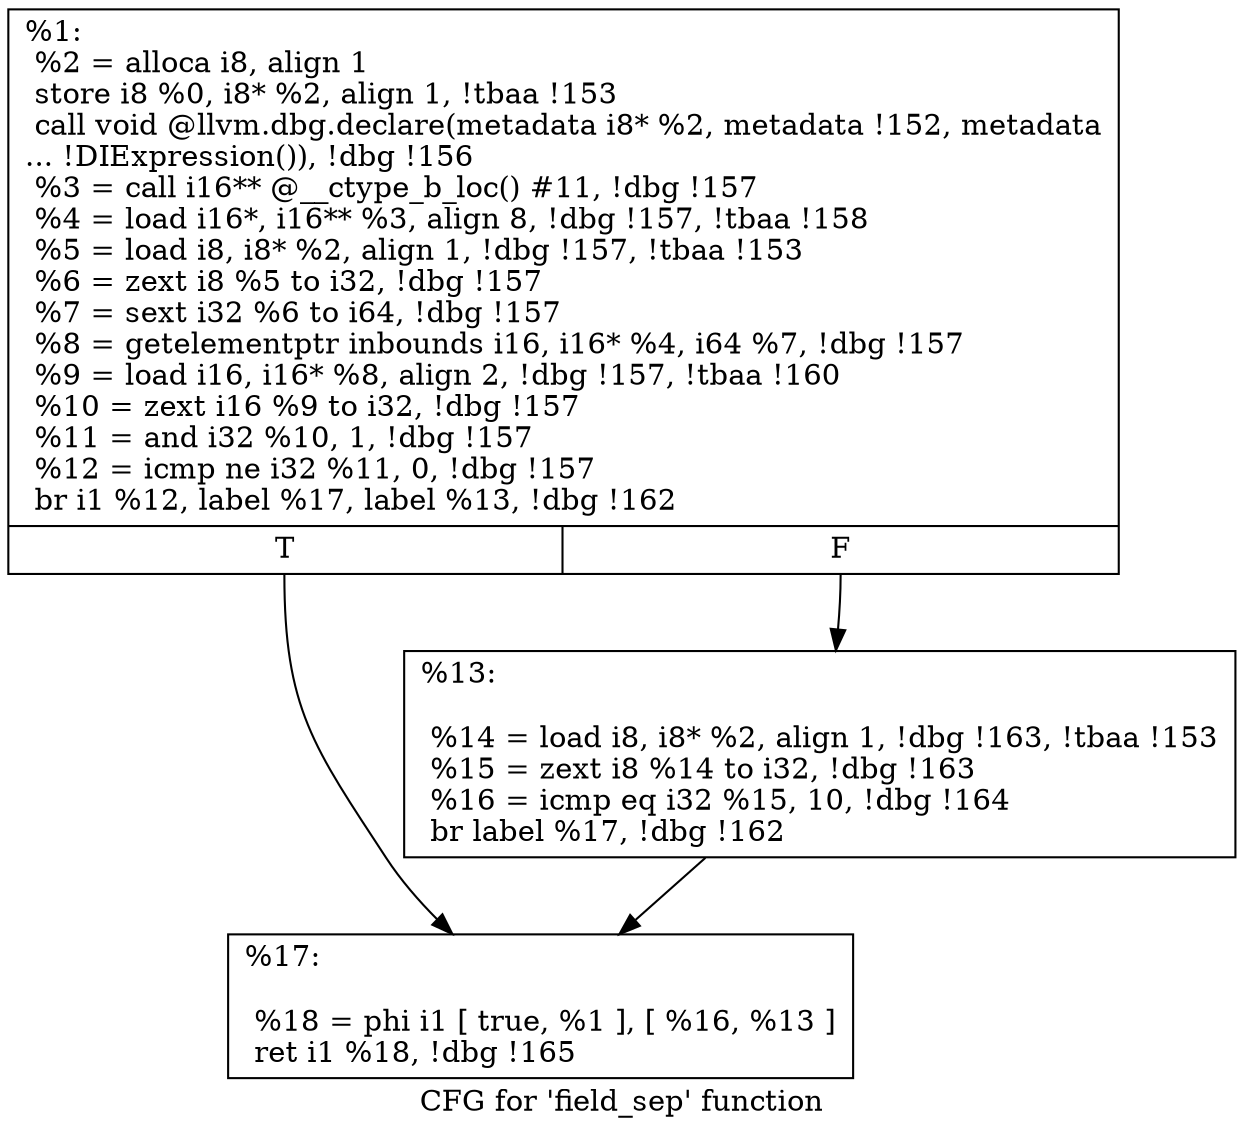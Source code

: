 digraph "CFG for 'field_sep' function" {
	label="CFG for 'field_sep' function";

	Node0x1490990 [shape=record,label="{%1:\l  %2 = alloca i8, align 1\l  store i8 %0, i8* %2, align 1, !tbaa !153\l  call void @llvm.dbg.declare(metadata i8* %2, metadata !152, metadata\l... !DIExpression()), !dbg !156\l  %3 = call i16** @__ctype_b_loc() #11, !dbg !157\l  %4 = load i16*, i16** %3, align 8, !dbg !157, !tbaa !158\l  %5 = load i8, i8* %2, align 1, !dbg !157, !tbaa !153\l  %6 = zext i8 %5 to i32, !dbg !157\l  %7 = sext i32 %6 to i64, !dbg !157\l  %8 = getelementptr inbounds i16, i16* %4, i64 %7, !dbg !157\l  %9 = load i16, i16* %8, align 2, !dbg !157, !tbaa !160\l  %10 = zext i16 %9 to i32, !dbg !157\l  %11 = and i32 %10, 1, !dbg !157\l  %12 = icmp ne i32 %11, 0, !dbg !157\l  br i1 %12, label %17, label %13, !dbg !162\l|{<s0>T|<s1>F}}"];
	Node0x1490990:s0 -> Node0x14927a0;
	Node0x1490990:s1 -> Node0x1492750;
	Node0x1492750 [shape=record,label="{%13:\l\l  %14 = load i8, i8* %2, align 1, !dbg !163, !tbaa !153\l  %15 = zext i8 %14 to i32, !dbg !163\l  %16 = icmp eq i32 %15, 10, !dbg !164\l  br label %17, !dbg !162\l}"];
	Node0x1492750 -> Node0x14927a0;
	Node0x14927a0 [shape=record,label="{%17:\l\l  %18 = phi i1 [ true, %1 ], [ %16, %13 ]\l  ret i1 %18, !dbg !165\l}"];
}
